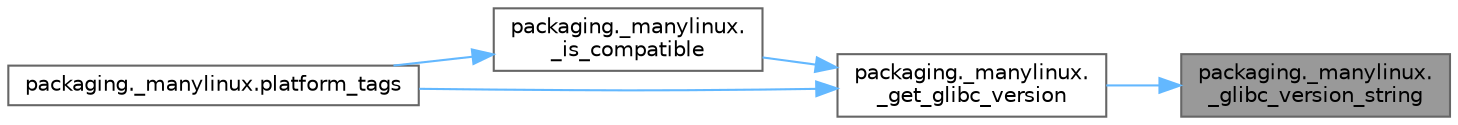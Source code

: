 digraph "packaging._manylinux._glibc_version_string"
{
 // LATEX_PDF_SIZE
  bgcolor="transparent";
  edge [fontname=Helvetica,fontsize=10,labelfontname=Helvetica,labelfontsize=10];
  node [fontname=Helvetica,fontsize=10,shape=box,height=0.2,width=0.4];
  rankdir="RL";
  Node1 [id="Node000001",label="packaging._manylinux.\l_glibc_version_string",height=0.2,width=0.4,color="gray40", fillcolor="grey60", style="filled", fontcolor="black",tooltip=" "];
  Node1 -> Node2 [id="edge1_Node000001_Node000002",dir="back",color="steelblue1",style="solid",tooltip=" "];
  Node2 [id="Node000002",label="packaging._manylinux.\l_get_glibc_version",height=0.2,width=0.4,color="grey40", fillcolor="white", style="filled",URL="$namespacepackaging_1_1__manylinux.html#af796d19fec233a1d8b955ab08ddc5487",tooltip=" "];
  Node2 -> Node3 [id="edge2_Node000002_Node000003",dir="back",color="steelblue1",style="solid",tooltip=" "];
  Node3 [id="Node000003",label="packaging._manylinux.\l_is_compatible",height=0.2,width=0.4,color="grey40", fillcolor="white", style="filled",URL="$namespacepackaging_1_1__manylinux.html#a992f32b0269b04d028e9bd68e61c6f12",tooltip=" "];
  Node3 -> Node4 [id="edge3_Node000003_Node000004",dir="back",color="steelblue1",style="solid",tooltip=" "];
  Node4 [id="Node000004",label="packaging._manylinux.platform_tags",height=0.2,width=0.4,color="grey40", fillcolor="white", style="filled",URL="$namespacepackaging_1_1__manylinux.html#acf43b1285e761864a3d3c89a419f18a1",tooltip=" "];
  Node2 -> Node4 [id="edge4_Node000002_Node000004",dir="back",color="steelblue1",style="solid",tooltip=" "];
}
